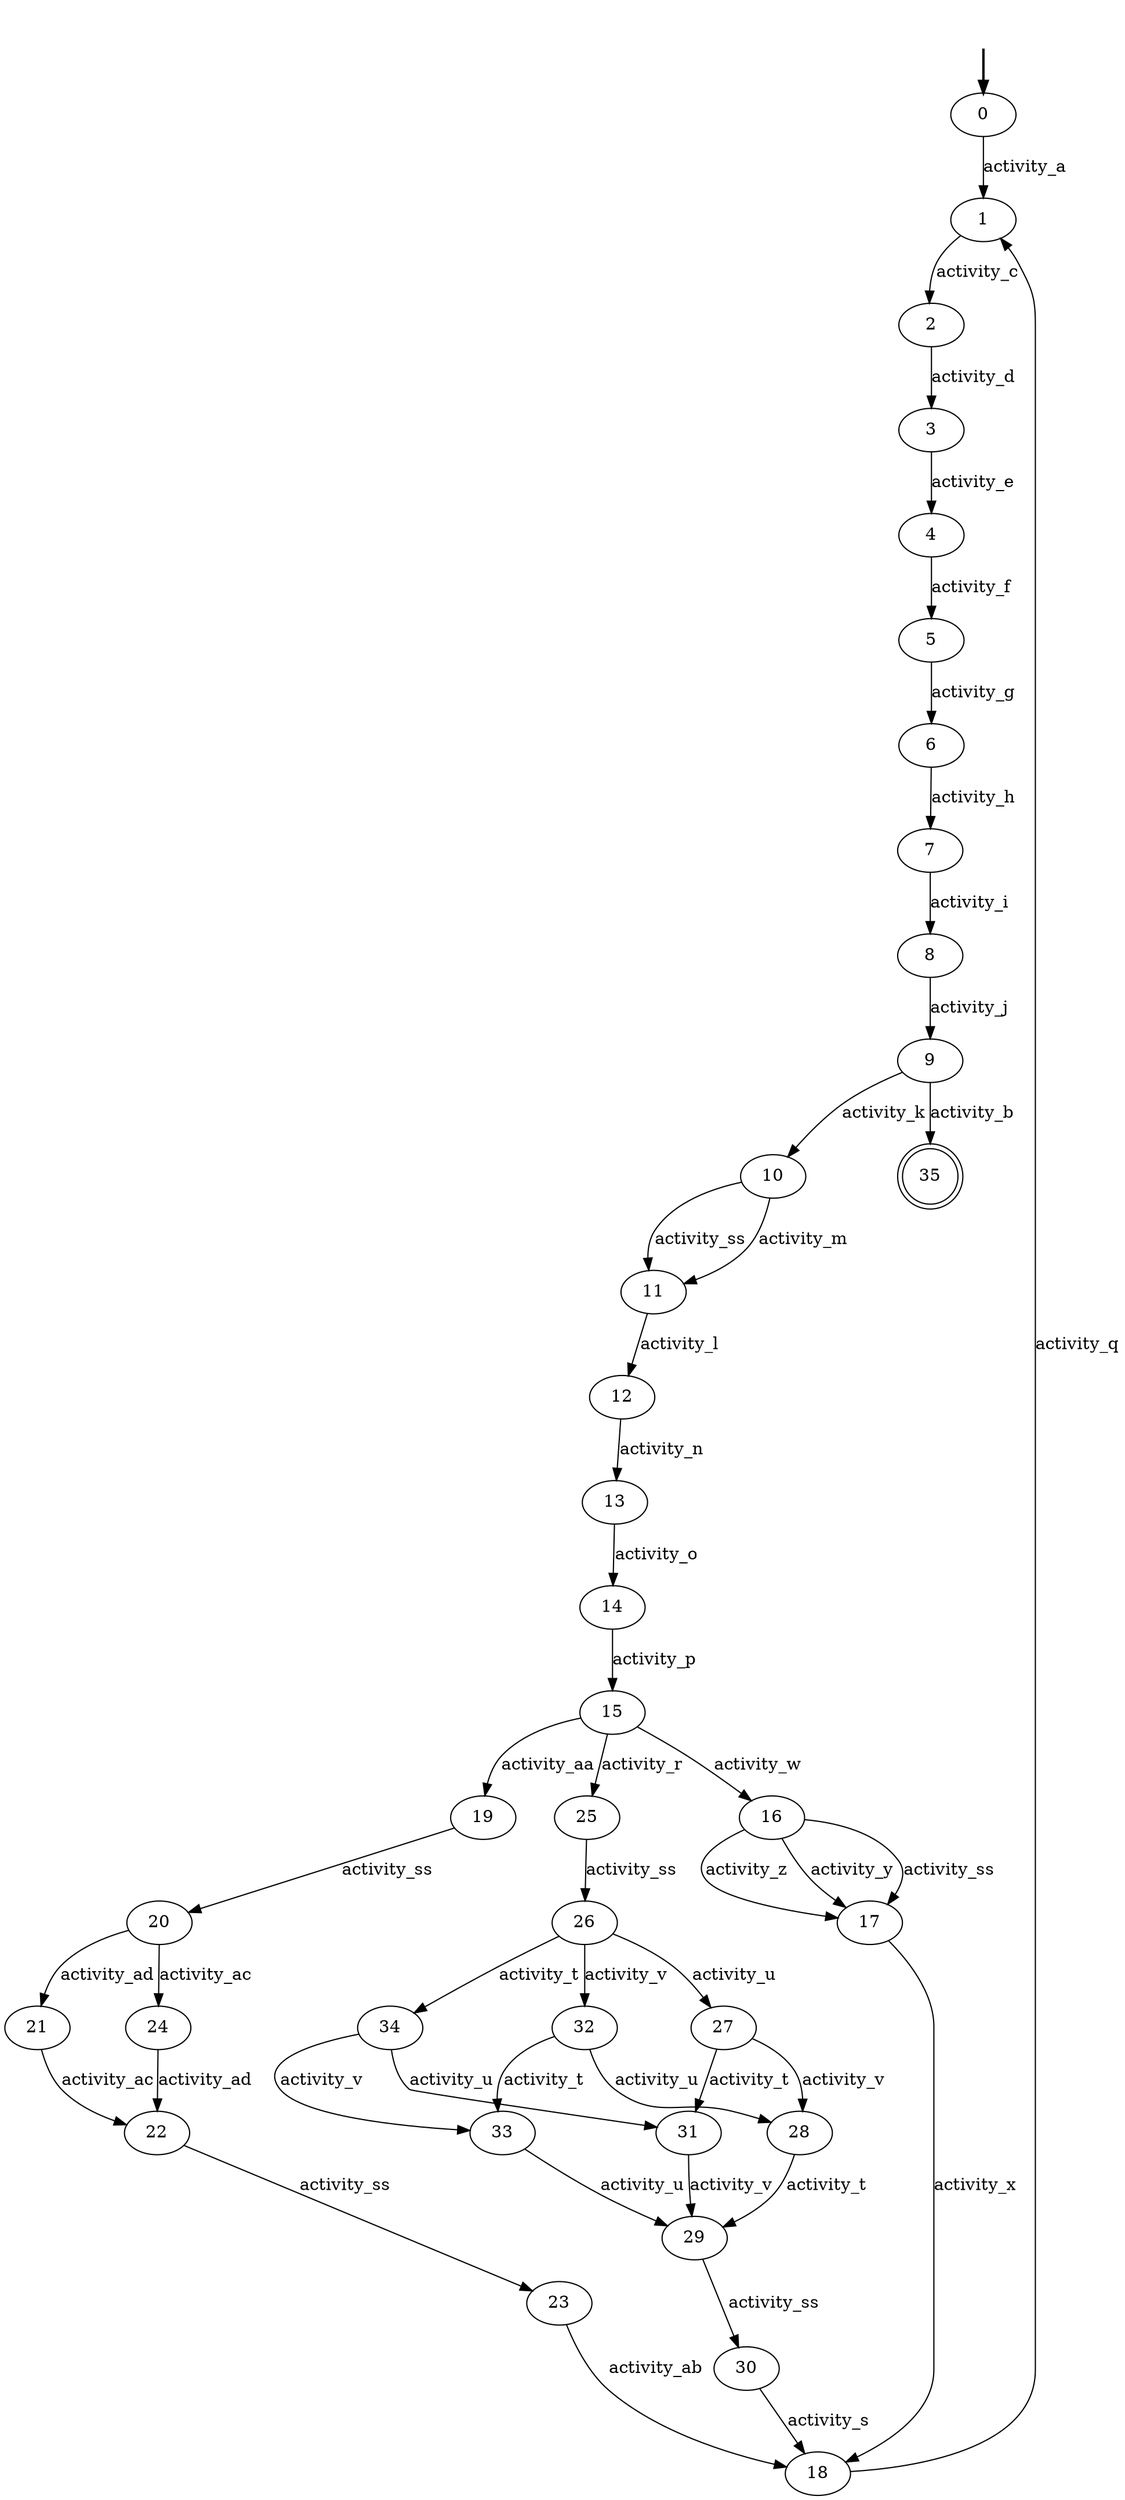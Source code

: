 digraph {
	fake0 [style=invisible]
	22
	23
	24
	25
	26
	27
	28
	29
	30
	31
	10
	32
	11
	33
	12
	34
	13
	35 [shape=doublecircle]
	14
	15
	16
	17
	18
	19
	0 [root=true]
	1
	2
	3
	4
	5
	6
	7
	8
	9
	20
	21
	fake0 -> 0 [style=bold]
	0 -> 1 [label=activity_a]
	1 -> 2 [label=activity_c]
	2 -> 3 [label=activity_d]
	3 -> 4 [label=activity_e]
	4 -> 5 [label=activity_f]
	5 -> 6 [label=activity_g]
	6 -> 7 [label=activity_h]
	7 -> 8 [label=activity_i]
	8 -> 9 [label=activity_j]
	9 -> 10 [label=activity_k]
	10 -> 11 [label=activity_ss]
	11 -> 12 [label=activity_l]
	12 -> 13 [label=activity_n]
	13 -> 14 [label=activity_o]
	14 -> 15 [label=activity_p]
	15 -> 16 [label=activity_w]
	16 -> 17 [label=activity_ss]
	17 -> 18 [label=activity_x]
	18 -> 1 [label=activity_q]
	16 -> 17 [label=activity_z]
	16 -> 17 [label=activity_y]
	15 -> 19 [label=activity_aa]
	19 -> 20 [label=activity_ss]
	20 -> 21 [label=activity_ad]
	21 -> 22 [label=activity_ac]
	22 -> 23 [label=activity_ss]
	23 -> 18 [label=activity_ab]
	20 -> 24 [label=activity_ac]
	24 -> 22 [label=activity_ad]
	15 -> 25 [label=activity_r]
	25 -> 26 [label=activity_ss]
	26 -> 27 [label=activity_u]
	27 -> 28 [label=activity_v]
	28 -> 29 [label=activity_t]
	29 -> 30 [label=activity_ss]
	30 -> 18 [label=activity_s]
	27 -> 31 [label=activity_t]
	31 -> 29 [label=activity_v]
	26 -> 32 [label=activity_v]
	32 -> 28 [label=activity_u]
	32 -> 33 [label=activity_t]
	33 -> 29 [label=activity_u]
	26 -> 34 [label=activity_t]
	34 -> 31 [label=activity_u]
	34 -> 33 [label=activity_v]
	10 -> 11 [label=activity_m]
	9 -> 35 [label=activity_b]
}